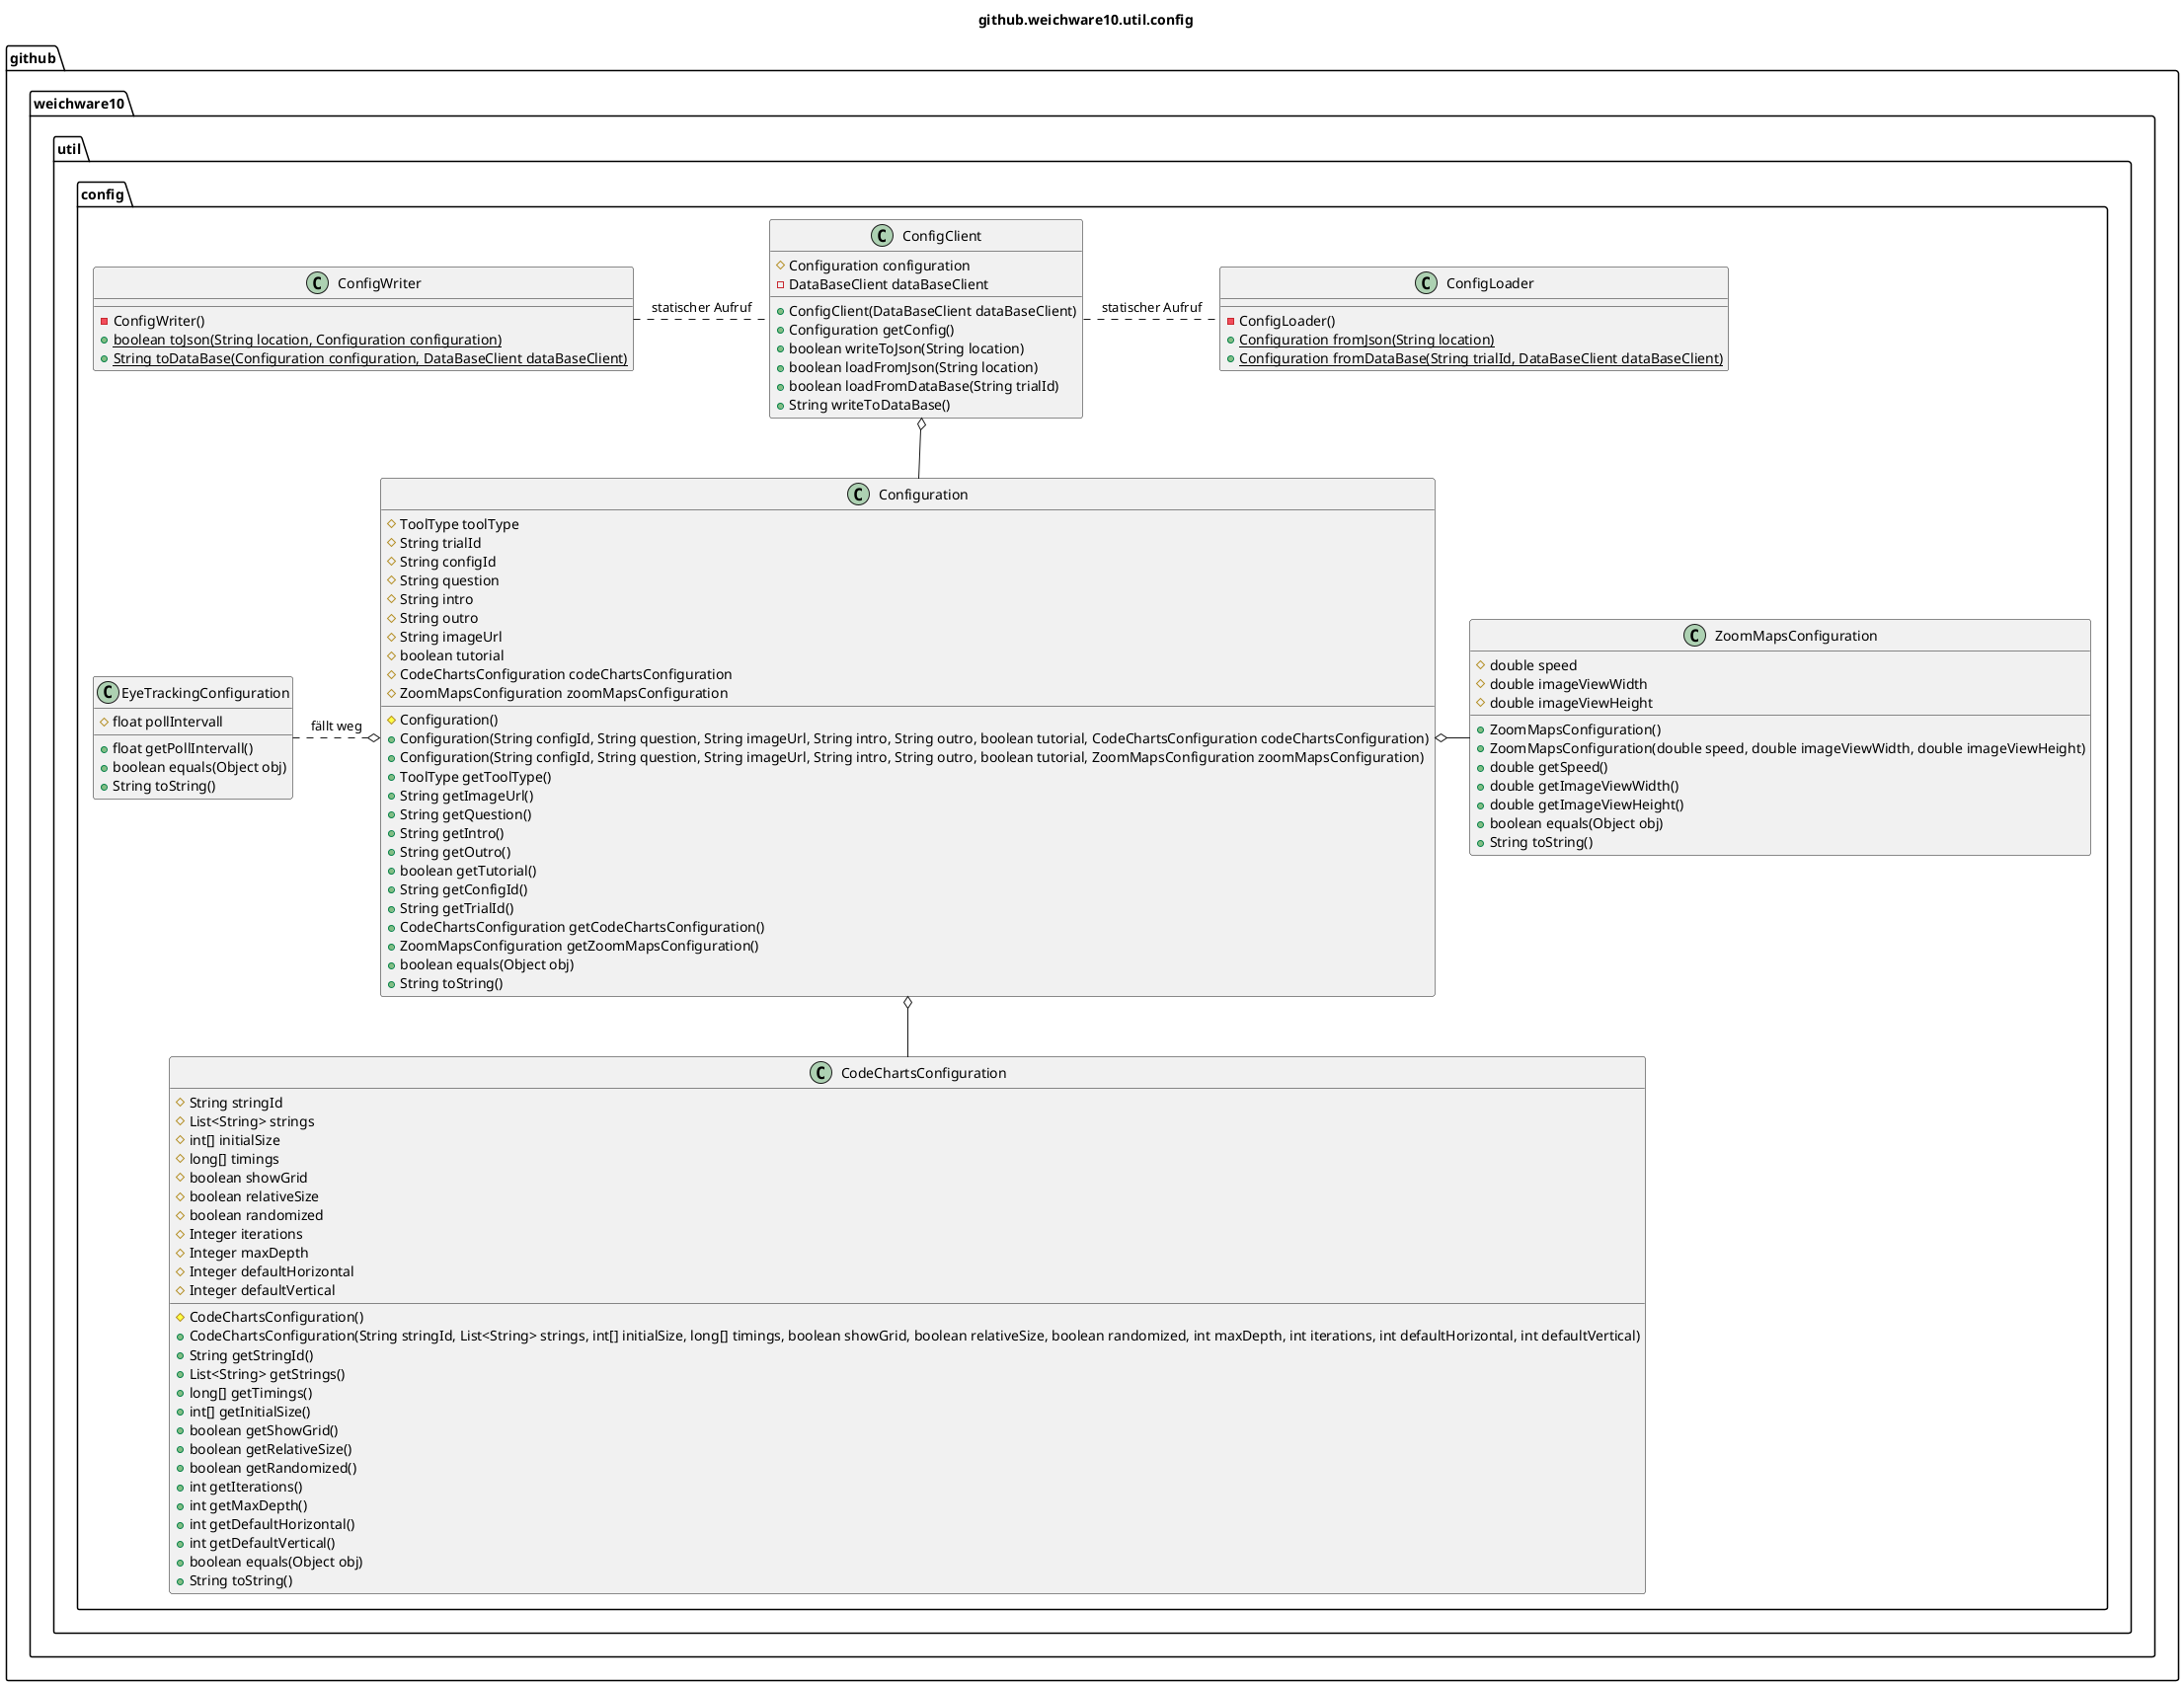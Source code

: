 @startuml github.weichware10.util.config
title github.weichware10.util.config

package github.weichware10.util.config {

    ' -=- classes (github.weichware10.util.config) -=-
    class github.weichware10.util.config.CodeChartsConfiguration {
        ' --- values (github.weichware10.util.config.CodeChartsConfiguration) ---

        ' --- fields (github.weichware10.util.config.CodeChartsConfiguration) ---
        # String stringId
        # List<String> strings
        # int[] initialSize
        # long[] timings
        # boolean showGrid
        # boolean relativeSize
        # boolean randomized
        # Integer iterations
        # Integer maxDepth
        # Integer defaultHorizontal
        # Integer defaultVertical

        ' --- methods (github.weichware10.util.config.CodeChartsConfiguration) ---
        #  CodeChartsConfiguration()
        +  CodeChartsConfiguration(String stringId, List<String> strings, int[] initialSize, long[] timings, boolean showGrid, boolean relativeSize, boolean randomized, int maxDepth, int iterations, int defaultHorizontal, int defaultVertical)
        + String getStringId()
        + List<String> getStrings()
        + long[] getTimings()
        + int[] getInitialSize()
        + boolean getShowGrid()
        + boolean getRelativeSize()
        + boolean getRandomized()
        + int getIterations()
        + int getMaxDepth()
        + int getDefaultHorizontal()
        + int getDefaultVertical()
        + boolean equals(Object obj)
        + String toString()
    }

    class github.weichware10.util.config.ConfigClient {
        ' --- values (github.weichware10.util.config.ConfigClient) ---

        ' --- fields (github.weichware10.util.config.ConfigClient) ---
        # Configuration configuration
        - DataBaseClient dataBaseClient

        ' --- methods (github.weichware10.util.config.ConfigClient) ---
        +  ConfigClient(DataBaseClient dataBaseClient)
        + Configuration getConfig()
        + boolean writeToJson(String location)
        + boolean loadFromJson(String location)
        + boolean loadFromDataBase(String trialId)
        + String writeToDataBase()
    }

    class github.weichware10.util.config.ConfigLoader {
        ' --- values (github.weichware10.util.config.ConfigLoader) ---

        ' --- methods (github.weichware10.util.config.ConfigLoader) ---
        -  ConfigLoader()
        {static}+ Configuration fromJson(String location)
        {static}+ Configuration fromDataBase(String trialId, DataBaseClient dataBaseClient)
    }

    class github.weichware10.util.config.Configuration {
        ' --- values (github.weichware10.util.config.Configuration) ---

        ' --- fields (github.weichware10.util.config.Configuration) ---
        # ToolType toolType
        # String trialId
        # String configId
        # String question
        # String intro
        # String outro
        # String imageUrl
        # boolean tutorial
        # CodeChartsConfiguration codeChartsConfiguration
        # ZoomMapsConfiguration zoomMapsConfiguration

        ' --- methods (github.weichware10.util.config.Configuration) ---
        #  Configuration()
        +  Configuration(String configId, String question, String imageUrl, String intro, String outro, boolean tutorial, CodeChartsConfiguration codeChartsConfiguration)
        +  Configuration(String configId, String question, String imageUrl, String intro, String outro, boolean tutorial, ZoomMapsConfiguration zoomMapsConfiguration)
        + ToolType getToolType()
        + String getImageUrl()
        + String getQuestion()
        + String getIntro()
        + String getOutro()
        + boolean getTutorial()
        + String getConfigId()
        + String getTrialId()
        + CodeChartsConfiguration getCodeChartsConfiguration()
        + ZoomMapsConfiguration getZoomMapsConfiguration()
        + boolean equals(Object obj)
        + String toString()
    }

    class github.weichware10.util.config.ConfigWriter {
        ' --- values (github.weichware10.util.config.ConfigWriter) ---

        ' --- methods (github.weichware10.util.config.ConfigWriter) ---
        -  ConfigWriter()
        {static}+ boolean toJson(String location, Configuration configuration)
        {static}+ String toDataBase(Configuration configuration, DataBaseClient dataBaseClient)
    }

    class github.weichware10.util.config.EyeTrackingConfiguration {
        ' --- values (github.weichware10.util.config.EyeTrackingConfiguration) ---

        ' --- fields (github.weichware10.util.config.EyeTrackingConfiguration) ---
        # float pollIntervall

        ' --- methods (github.weichware10.util.config.EyeTrackingConfiguration) ---
        + float getPollIntervall()
        + boolean equals(Object obj)
        + String toString()
    }

    class github.weichware10.util.config.ZoomMapsConfiguration {
        ' --- values (github.weichware10.util.config.ZoomMapsConfiguration) ---

        ' --- fields (github.weichware10.util.config.ZoomMapsConfiguration) ---
        # double speed
        # double imageViewWidth
        # double imageViewHeight

        ' --- methods (github.weichware10.util.config.ZoomMapsConfiguration) ---
        +  ZoomMapsConfiguration()
        +  ZoomMapsConfiguration(double speed, double imageViewWidth, double imageViewHeight)
        + double getSpeed()
        + double getImageViewWidth()
        + double getImageViewHeight()
        + boolean equals(Object obj)
        + String toString()
    }

}

' autogenerated field links, may be faulty.
github.weichware10.util.config.ConfigClient o-- github.weichware10.util.config.Configuration
github.weichware10.util.config.Configuration o-- github.weichware10.util.config.CodeChartsConfiguration
github.weichware10.util.config.Configuration o-r- github.weichware10.util.config.ZoomMapsConfiguration
github.weichware10.util.config.Configuration o.l. github.weichware10.util.config.EyeTrackingConfiguration : fällt weg

github.weichware10.util.config.ConfigClient .r. github.weichware10.util.config.ConfigLoader : statischer Aufruf
github.weichware10.util.config.ConfigClient .l. github.weichware10.util.config.ConfigWriter : statischer Aufruf

' autogenerated inheritances, may be faulty.

@enduml
